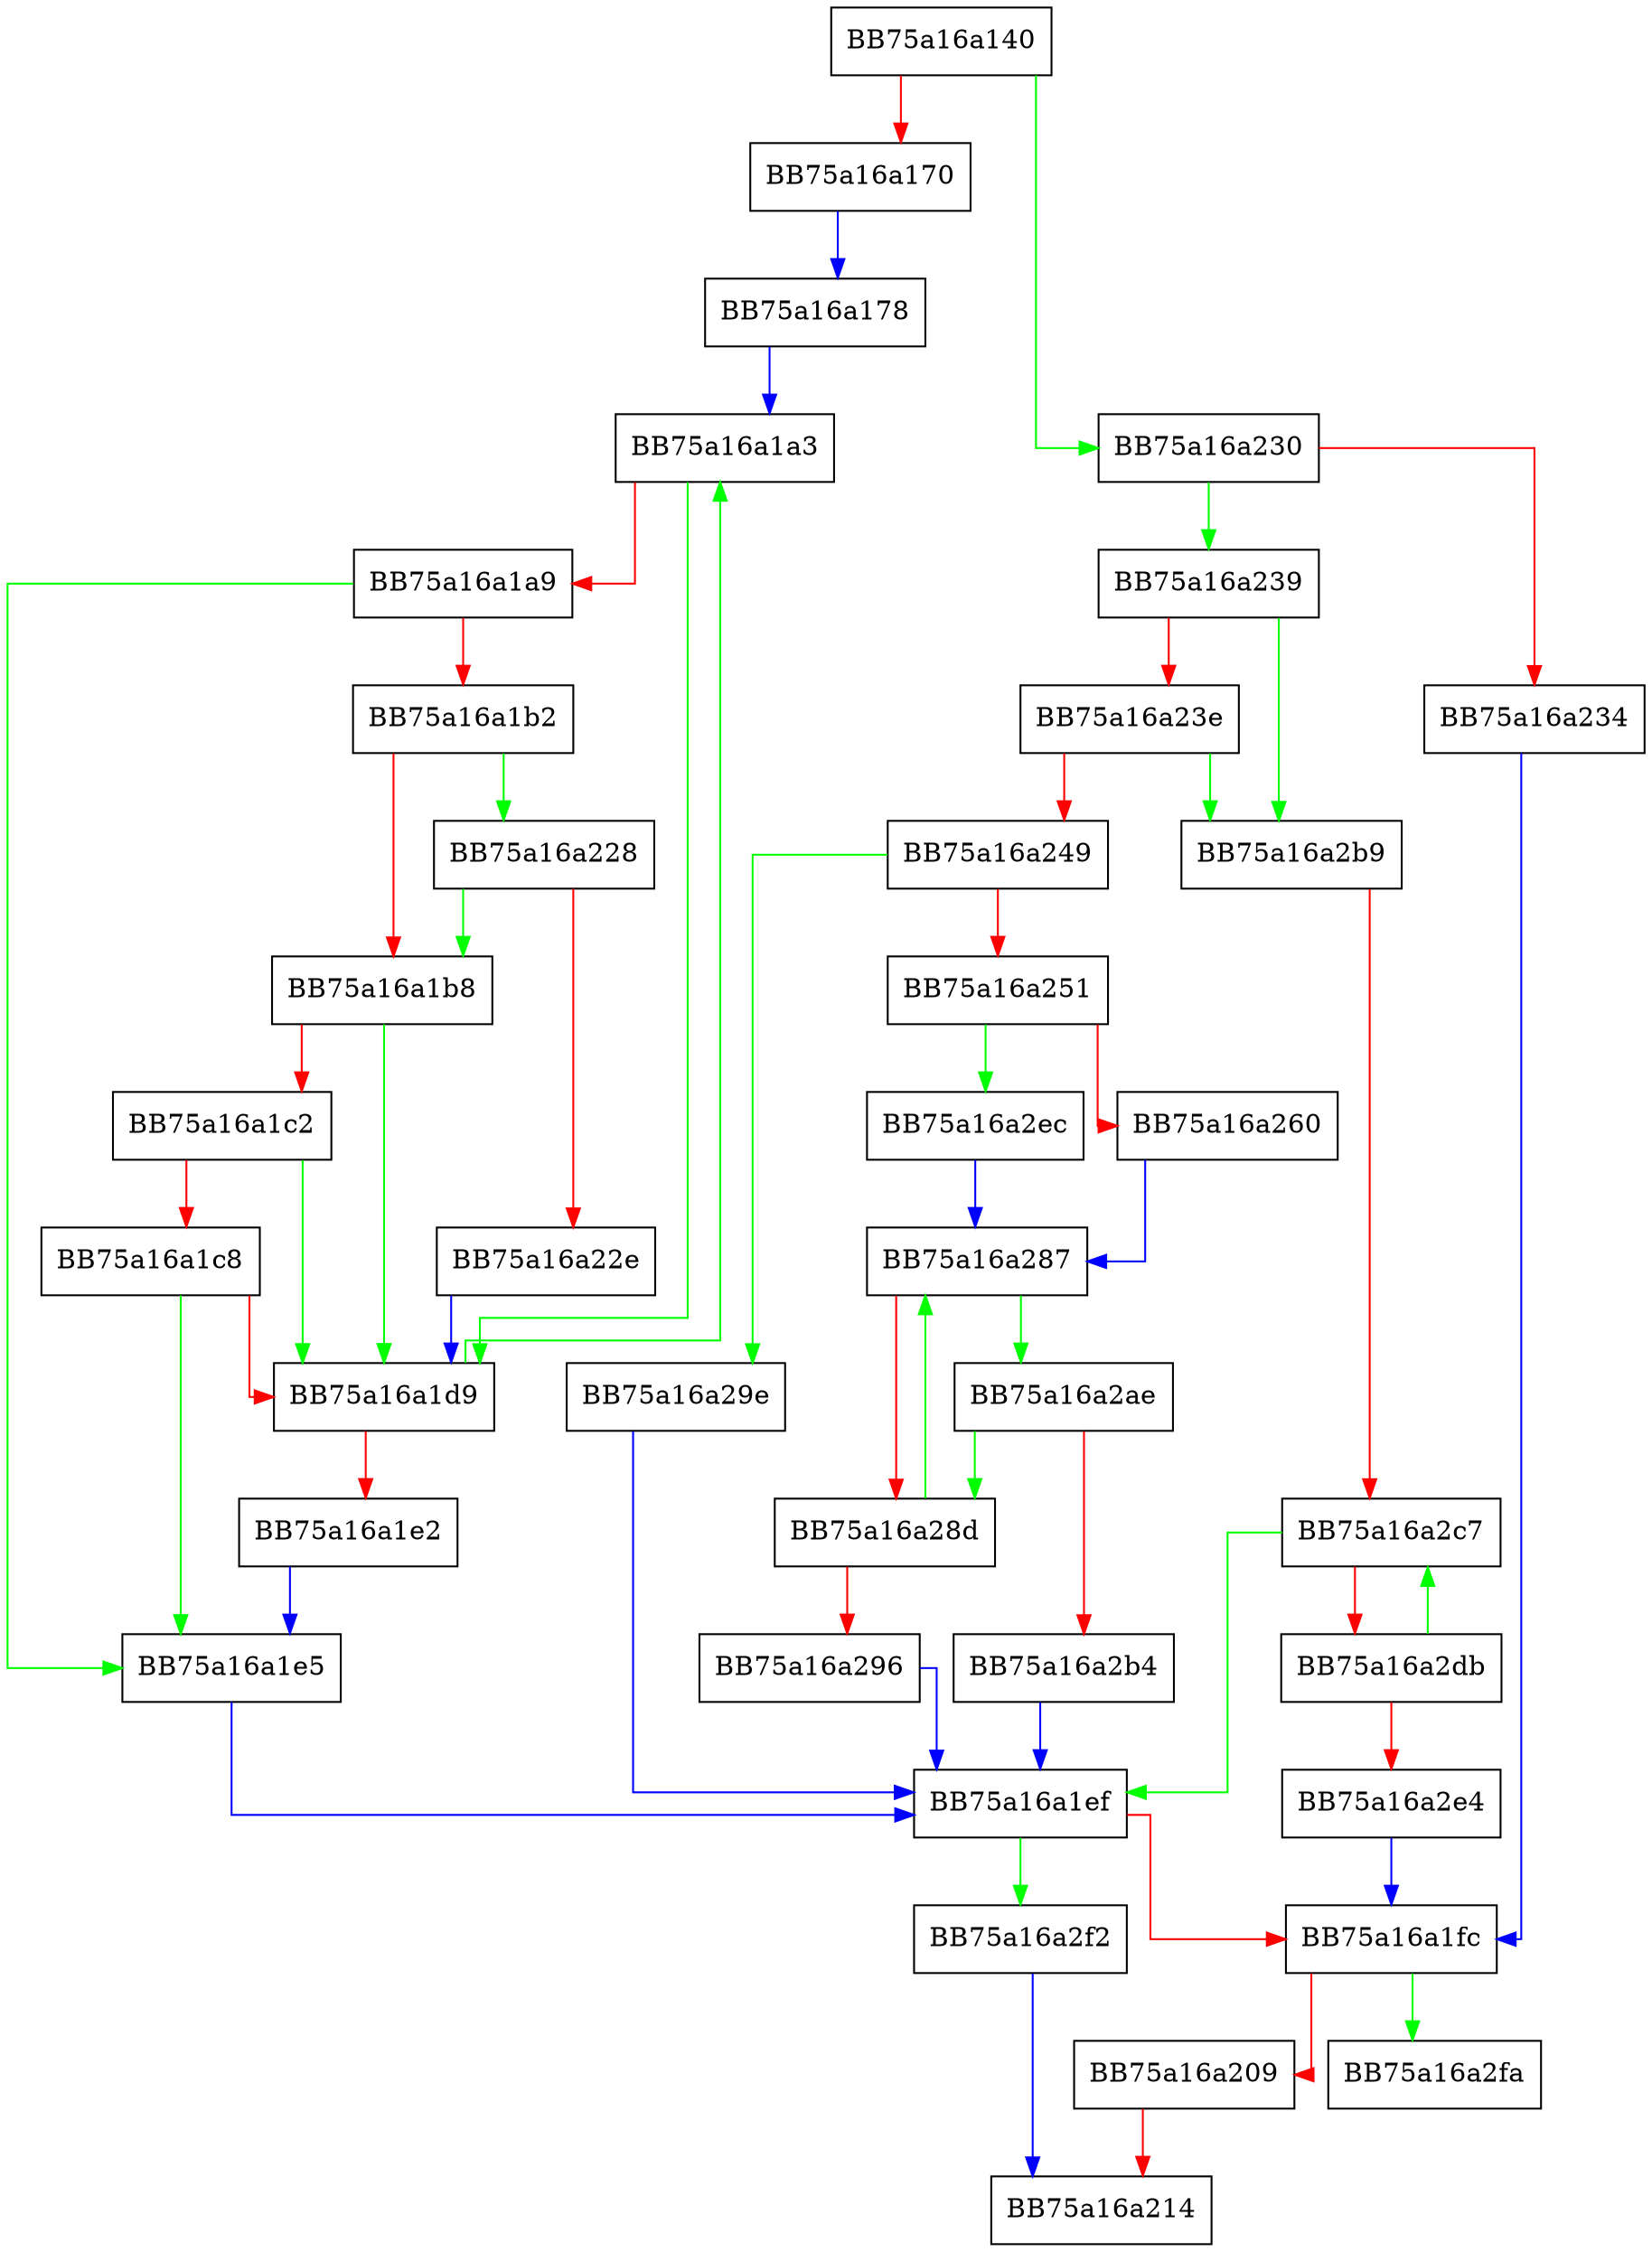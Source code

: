 digraph luaH_set {
  node [shape="box"];
  graph [splines=ortho];
  BB75a16a140 -> BB75a16a230 [color="green"];
  BB75a16a140 -> BB75a16a170 [color="red"];
  BB75a16a170 -> BB75a16a178 [color="blue"];
  BB75a16a178 -> BB75a16a1a3 [color="blue"];
  BB75a16a1a3 -> BB75a16a1d9 [color="green"];
  BB75a16a1a3 -> BB75a16a1a9 [color="red"];
  BB75a16a1a9 -> BB75a16a1e5 [color="green"];
  BB75a16a1a9 -> BB75a16a1b2 [color="red"];
  BB75a16a1b2 -> BB75a16a228 [color="green"];
  BB75a16a1b2 -> BB75a16a1b8 [color="red"];
  BB75a16a1b8 -> BB75a16a1d9 [color="green"];
  BB75a16a1b8 -> BB75a16a1c2 [color="red"];
  BB75a16a1c2 -> BB75a16a1d9 [color="green"];
  BB75a16a1c2 -> BB75a16a1c8 [color="red"];
  BB75a16a1c8 -> BB75a16a1e5 [color="green"];
  BB75a16a1c8 -> BB75a16a1d9 [color="red"];
  BB75a16a1d9 -> BB75a16a1a3 [color="green"];
  BB75a16a1d9 -> BB75a16a1e2 [color="red"];
  BB75a16a1e2 -> BB75a16a1e5 [color="blue"];
  BB75a16a1e5 -> BB75a16a1ef [color="blue"];
  BB75a16a1ef -> BB75a16a2f2 [color="green"];
  BB75a16a1ef -> BB75a16a1fc [color="red"];
  BB75a16a1fc -> BB75a16a2fa [color="green"];
  BB75a16a1fc -> BB75a16a209 [color="red"];
  BB75a16a209 -> BB75a16a214 [color="red"];
  BB75a16a228 -> BB75a16a1b8 [color="green"];
  BB75a16a228 -> BB75a16a22e [color="red"];
  BB75a16a22e -> BB75a16a1d9 [color="blue"];
  BB75a16a230 -> BB75a16a239 [color="green"];
  BB75a16a230 -> BB75a16a234 [color="red"];
  BB75a16a234 -> BB75a16a1fc [color="blue"];
  BB75a16a239 -> BB75a16a2b9 [color="green"];
  BB75a16a239 -> BB75a16a23e [color="red"];
  BB75a16a23e -> BB75a16a2b9 [color="green"];
  BB75a16a23e -> BB75a16a249 [color="red"];
  BB75a16a249 -> BB75a16a29e [color="green"];
  BB75a16a249 -> BB75a16a251 [color="red"];
  BB75a16a251 -> BB75a16a2ec [color="green"];
  BB75a16a251 -> BB75a16a260 [color="red"];
  BB75a16a260 -> BB75a16a287 [color="blue"];
  BB75a16a287 -> BB75a16a2ae [color="green"];
  BB75a16a287 -> BB75a16a28d [color="red"];
  BB75a16a28d -> BB75a16a287 [color="green"];
  BB75a16a28d -> BB75a16a296 [color="red"];
  BB75a16a296 -> BB75a16a1ef [color="blue"];
  BB75a16a29e -> BB75a16a1ef [color="blue"];
  BB75a16a2ae -> BB75a16a28d [color="green"];
  BB75a16a2ae -> BB75a16a2b4 [color="red"];
  BB75a16a2b4 -> BB75a16a1ef [color="blue"];
  BB75a16a2b9 -> BB75a16a2c7 [color="red"];
  BB75a16a2c7 -> BB75a16a1ef [color="green"];
  BB75a16a2c7 -> BB75a16a2db [color="red"];
  BB75a16a2db -> BB75a16a2c7 [color="green"];
  BB75a16a2db -> BB75a16a2e4 [color="red"];
  BB75a16a2e4 -> BB75a16a1fc [color="blue"];
  BB75a16a2ec -> BB75a16a287 [color="blue"];
  BB75a16a2f2 -> BB75a16a214 [color="blue"];
}